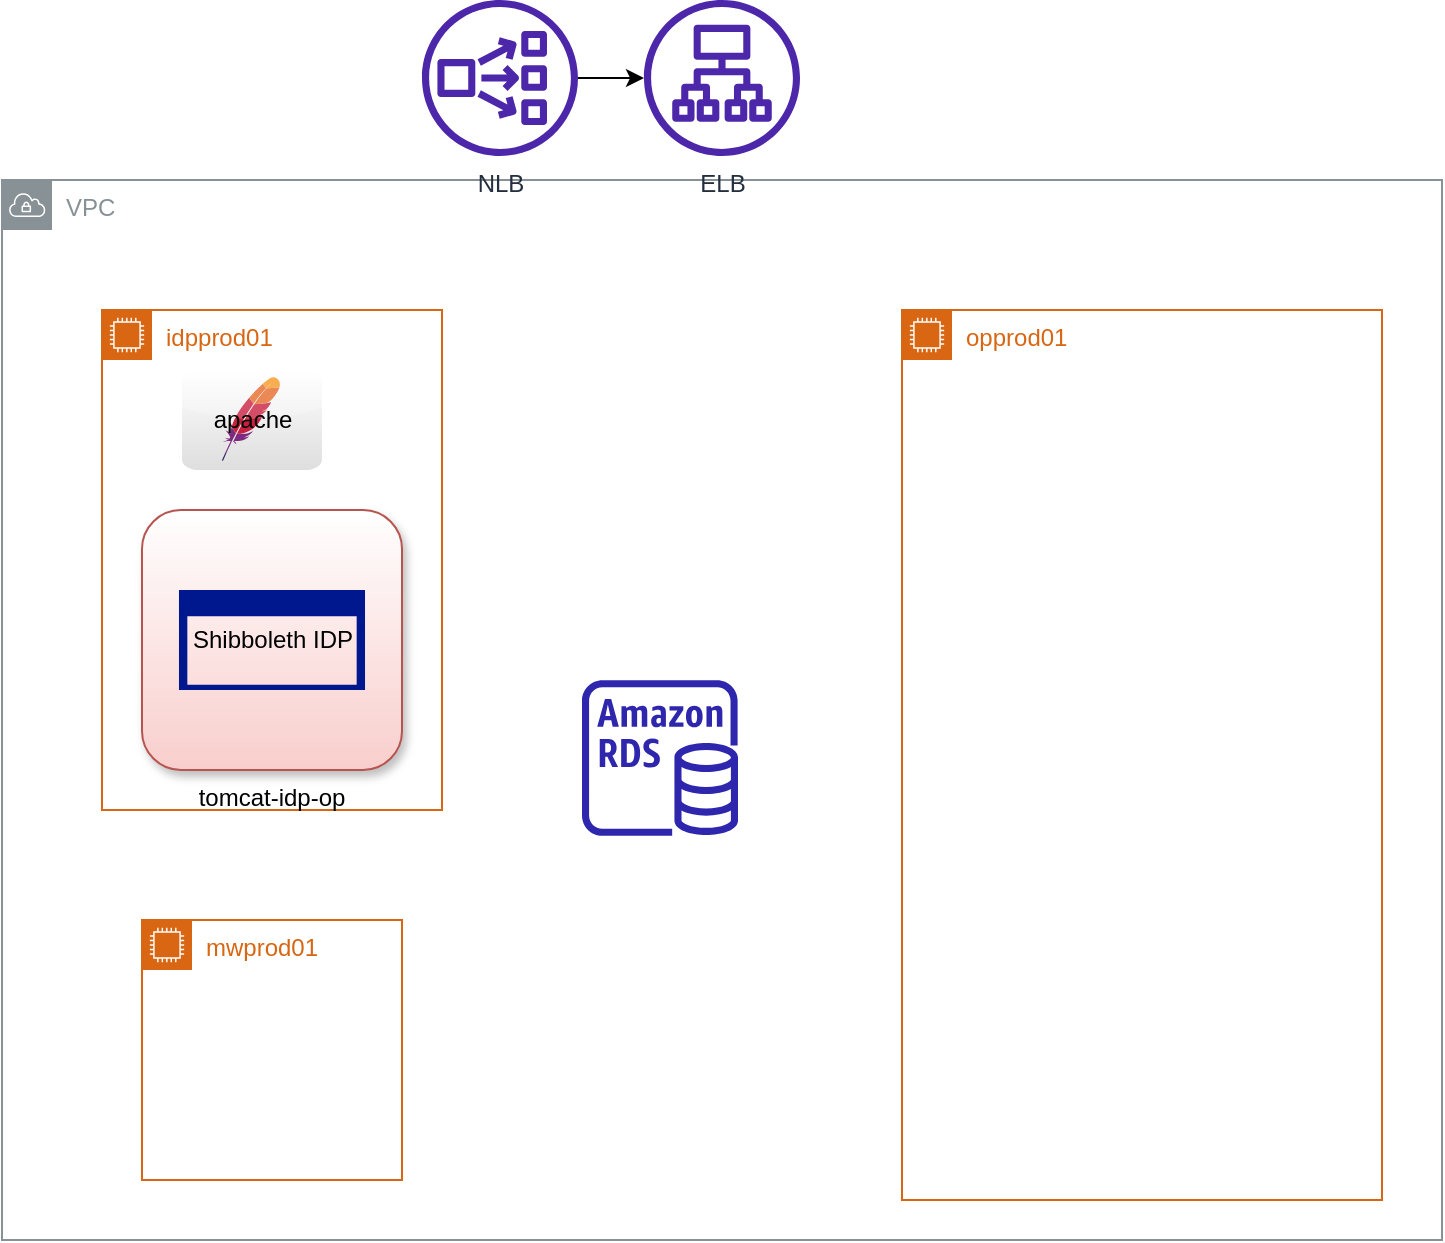 <mxfile version="16.5.4" type="github">
  <diagram id="uy5lw_yQ_hJl8o4zhd7S" name="Page-1">
    <mxGraphModel dx="1038" dy="536" grid="1" gridSize="10" guides="1" tooltips="1" connect="1" arrows="1" fold="1" page="1" pageScale="1" pageWidth="827" pageHeight="1169" math="0" shadow="0">
      <root>
        <mxCell id="0" />
        <mxCell id="1" parent="0" />
        <mxCell id="RZWfU97EguXZhOJXuSMn-3" value="VPC" style="sketch=0;outlineConnect=0;gradientColor=none;html=1;whiteSpace=wrap;fontSize=12;fontStyle=0;shape=mxgraph.aws4.group;grIcon=mxgraph.aws4.group_vpc;strokeColor=#879196;fillColor=none;verticalAlign=top;align=left;spacingLeft=30;fontColor=#879196;dashed=0;" vertex="1" parent="1">
          <mxGeometry x="30" y="270" width="720" height="530" as="geometry" />
        </mxCell>
        <mxCell id="RZWfU97EguXZhOJXuSMn-1" value="idpprod01" style="points=[[0,0],[0.25,0],[0.5,0],[0.75,0],[1,0],[1,0.25],[1,0.5],[1,0.75],[1,1],[0.75,1],[0.5,1],[0.25,1],[0,1],[0,0.75],[0,0.5],[0,0.25]];outlineConnect=0;gradientColor=none;html=1;whiteSpace=wrap;fontSize=12;fontStyle=0;container=1;pointerEvents=0;collapsible=0;recursiveResize=0;shape=mxgraph.aws4.group;grIcon=mxgraph.aws4.group_ec2_instance_contents;strokeColor=#D86613;fillColor=none;verticalAlign=top;align=left;spacingLeft=30;fontColor=#D86613;dashed=0;" vertex="1" parent="1">
          <mxGeometry x="80" y="335" width="170" height="250" as="geometry" />
        </mxCell>
        <mxCell id="RZWfU97EguXZhOJXuSMn-11" value="tomcat-idp-op" style="aspect=fixed;labelPosition=center;verticalLabelPosition=bottom;align=center;verticalAlign=top;fillColor=#f8cecc;strokeColor=#b85450;whiteSpace=wrap;labelBorderColor=none;labelBackgroundColor=none;gradientColor=#ffffff;gradientDirection=north;rounded=1;glass=0;shadow=1;sketch=0;" vertex="1" parent="RZWfU97EguXZhOJXuSMn-1">
          <mxGeometry x="20" y="100" width="130" height="130" as="geometry" />
        </mxCell>
        <mxCell id="RZWfU97EguXZhOJXuSMn-18" value="Shibboleth IDP" style="sketch=0;pointerEvents=1;shadow=0;dashed=0;html=1;strokeColor=none;labelPosition=center;verticalLabelPosition=middle;verticalAlign=middle;align=center;fillColor=#00188D;shape=mxgraph.mscae.enterprise.application_blank;rounded=1;glass=0;labelBackgroundColor=none;labelBorderColor=none;" vertex="1" parent="RZWfU97EguXZhOJXuSMn-1">
          <mxGeometry x="38.49" y="140" width="93.02" height="50" as="geometry" />
        </mxCell>
        <mxCell id="RZWfU97EguXZhOJXuSMn-17" value="apache" style="dashed=0;outlineConnect=0;html=1;align=center;labelPosition=center;verticalLabelPosition=middle;verticalAlign=middle;shape=mxgraph.webicons.apache;gradientColor=#DFDEDE;rounded=1;shadow=0;glass=0;labelBackgroundColor=none;labelBorderColor=none;sketch=0;" vertex="1" parent="1">
          <mxGeometry x="120" y="365" width="70" height="50" as="geometry" />
        </mxCell>
        <mxCell id="RZWfU97EguXZhOJXuSMn-19" value="" style="sketch=0;outlineConnect=0;fontColor=#232F3E;gradientColor=none;fillColor=#2E27AD;strokeColor=none;dashed=0;verticalLabelPosition=bottom;verticalAlign=top;align=center;html=1;fontSize=12;fontStyle=0;aspect=fixed;pointerEvents=1;shape=mxgraph.aws4.rds_instance;rounded=1;shadow=0;glass=0;labelBackgroundColor=none;labelBorderColor=none;" vertex="1" parent="1">
          <mxGeometry x="320" y="520" width="78" height="78" as="geometry" />
        </mxCell>
        <mxCell id="RZWfU97EguXZhOJXuSMn-20" value="opprod01" style="points=[[0,0],[0.25,0],[0.5,0],[0.75,0],[1,0],[1,0.25],[1,0.5],[1,0.75],[1,1],[0.75,1],[0.5,1],[0.25,1],[0,1],[0,0.75],[0,0.5],[0,0.25]];outlineConnect=0;gradientColor=none;html=1;whiteSpace=wrap;fontSize=12;fontStyle=0;container=1;pointerEvents=0;collapsible=0;recursiveResize=0;shape=mxgraph.aws4.group;grIcon=mxgraph.aws4.group_ec2_instance_contents;strokeColor=#D86613;fillColor=none;verticalAlign=top;align=left;spacingLeft=30;fontColor=#D86613;dashed=0;rounded=1;shadow=0;glass=0;labelBackgroundColor=none;labelBorderColor=none;sketch=0;" vertex="1" parent="1">
          <mxGeometry x="480" y="335" width="240" height="445" as="geometry" />
        </mxCell>
        <mxCell id="RZWfU97EguXZhOJXuSMn-21" value="mwprod01" style="points=[[0,0],[0.25,0],[0.5,0],[0.75,0],[1,0],[1,0.25],[1,0.5],[1,0.75],[1,1],[0.75,1],[0.5,1],[0.25,1],[0,1],[0,0.75],[0,0.5],[0,0.25]];outlineConnect=0;gradientColor=none;html=1;whiteSpace=wrap;fontSize=12;fontStyle=0;container=1;pointerEvents=0;collapsible=0;recursiveResize=0;shape=mxgraph.aws4.group;grIcon=mxgraph.aws4.group_ec2_instance_contents;strokeColor=#D86613;fillColor=none;verticalAlign=top;align=left;spacingLeft=30;fontColor=#D86613;dashed=0;rounded=1;shadow=0;glass=0;labelBackgroundColor=none;labelBorderColor=none;sketch=0;" vertex="1" parent="1">
          <mxGeometry x="100" y="640" width="130" height="130" as="geometry" />
        </mxCell>
        <mxCell id="RZWfU97EguXZhOJXuSMn-22" value="ELB" style="sketch=0;outlineConnect=0;fontColor=#232F3E;gradientColor=none;fillColor=#4D27AA;strokeColor=none;dashed=0;verticalLabelPosition=bottom;verticalAlign=top;align=center;html=1;fontSize=12;fontStyle=0;aspect=fixed;pointerEvents=1;shape=mxgraph.aws4.application_load_balancer;rounded=1;shadow=0;glass=0;labelBackgroundColor=none;labelBorderColor=none;" vertex="1" parent="1">
          <mxGeometry x="351" y="180" width="78" height="78" as="geometry" />
        </mxCell>
        <mxCell id="RZWfU97EguXZhOJXuSMn-24" value="" style="edgeStyle=orthogonalEdgeStyle;rounded=0;orthogonalLoop=1;jettySize=auto;html=1;" edge="1" parent="1" source="RZWfU97EguXZhOJXuSMn-23" target="RZWfU97EguXZhOJXuSMn-22">
          <mxGeometry relative="1" as="geometry" />
        </mxCell>
        <mxCell id="RZWfU97EguXZhOJXuSMn-23" value="NLB" style="sketch=0;outlineConnect=0;fontColor=#232F3E;gradientColor=none;fillColor=#4D27AA;strokeColor=none;dashed=0;verticalLabelPosition=bottom;verticalAlign=top;align=center;html=1;fontSize=12;fontStyle=0;aspect=fixed;pointerEvents=1;shape=mxgraph.aws4.network_load_balancer;rounded=1;shadow=0;glass=0;labelBackgroundColor=none;labelBorderColor=none;" vertex="1" parent="1">
          <mxGeometry x="240" y="180" width="78" height="78" as="geometry" />
        </mxCell>
      </root>
    </mxGraphModel>
  </diagram>
</mxfile>
